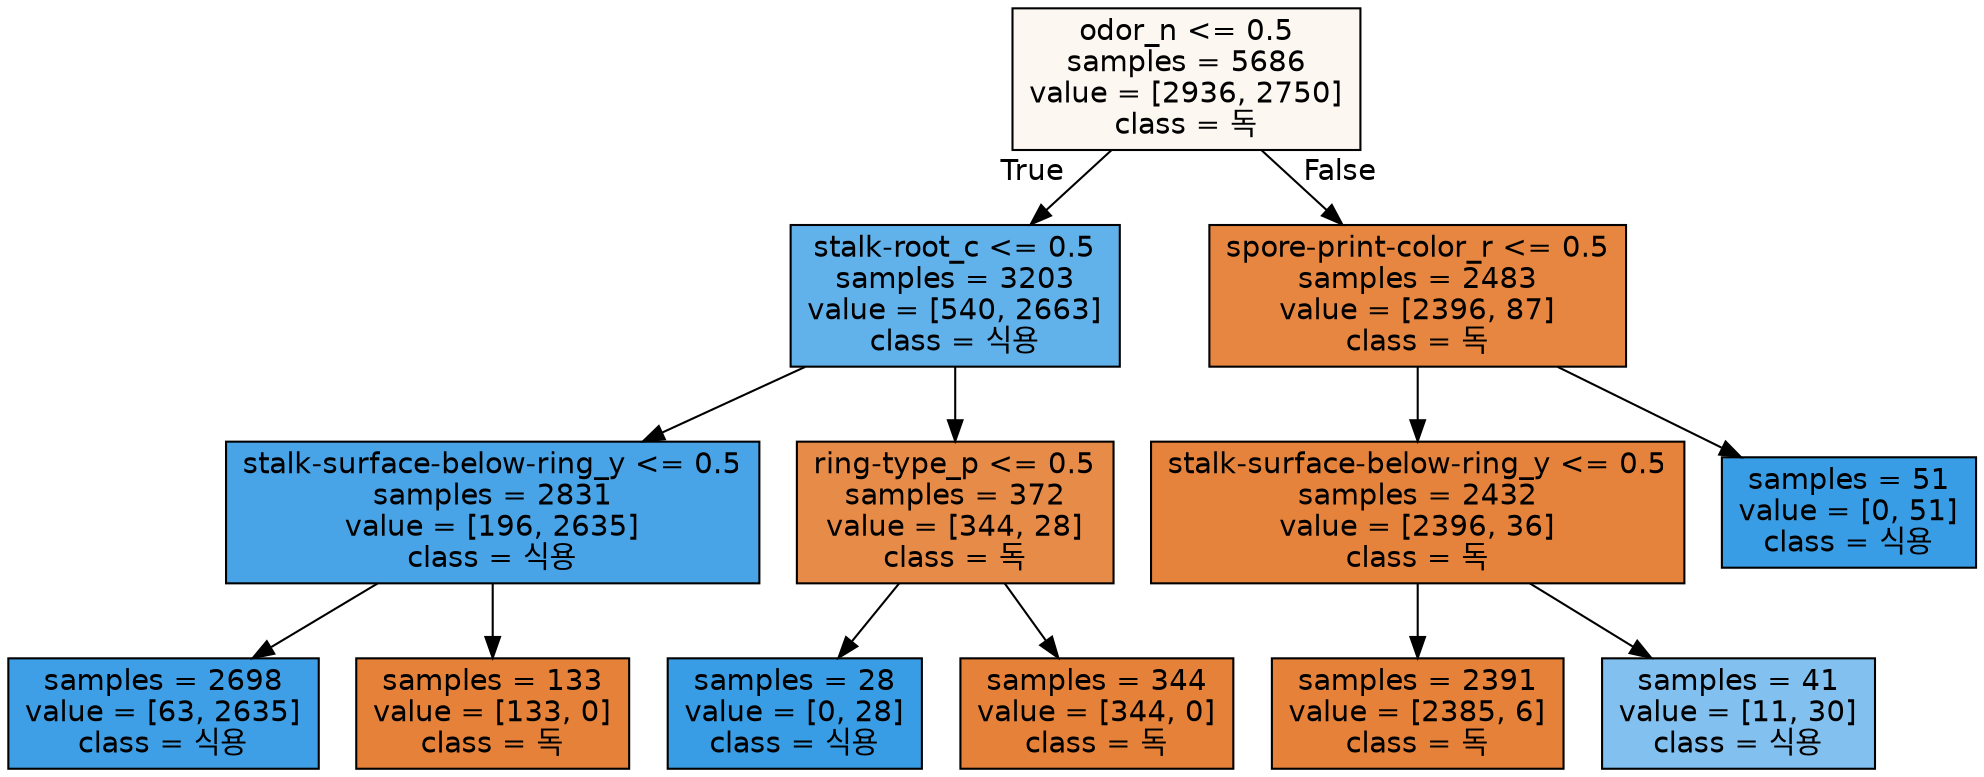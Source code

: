 digraph Tree {
node [shape=box, style="filled", color="black", fontname="helvetica"] ;
edge [fontname="helvetica"] ;
0 [label="odor_n <= 0.5\nsamples = 5686\nvalue = [2936, 2750]\nclass = 독", fillcolor="#fdf7f2"] ;
1 [label="stalk-root_c <= 0.5\nsamples = 3203\nvalue = [540, 2663]\nclass = 식용", fillcolor="#61b1ea"] ;
0 -> 1 [labeldistance=2.5, labelangle=45, headlabel="True"] ;
2 [label="stalk-surface-below-ring_y <= 0.5\nsamples = 2831\nvalue = [196, 2635]\nclass = 식용", fillcolor="#48a4e7"] ;
1 -> 2 ;
3 [label="samples = 2698\nvalue = [63, 2635]\nclass = 식용", fillcolor="#3e9fe6"] ;
2 -> 3 ;
4 [label="samples = 133\nvalue = [133, 0]\nclass = 독", fillcolor="#e58139"] ;
2 -> 4 ;
5 [label="ring-type_p <= 0.5\nsamples = 372\nvalue = [344, 28]\nclass = 독", fillcolor="#e78b49"] ;
1 -> 5 ;
6 [label="samples = 28\nvalue = [0, 28]\nclass = 식용", fillcolor="#399de5"] ;
5 -> 6 ;
7 [label="samples = 344\nvalue = [344, 0]\nclass = 독", fillcolor="#e58139"] ;
5 -> 7 ;
8 [label="spore-print-color_r <= 0.5\nsamples = 2483\nvalue = [2396, 87]\nclass = 독", fillcolor="#e68640"] ;
0 -> 8 [labeldistance=2.5, labelangle=-45, headlabel="False"] ;
9 [label="stalk-surface-below-ring_y <= 0.5\nsamples = 2432\nvalue = [2396, 36]\nclass = 독", fillcolor="#e5833c"] ;
8 -> 9 ;
10 [label="samples = 2391\nvalue = [2385, 6]\nclass = 독", fillcolor="#e58139"] ;
9 -> 10 ;
11 [label="samples = 41\nvalue = [11, 30]\nclass = 식용", fillcolor="#82c1ef"] ;
9 -> 11 ;
12 [label="samples = 51\nvalue = [0, 51]\nclass = 식용", fillcolor="#399de5"] ;
8 -> 12 ;
}